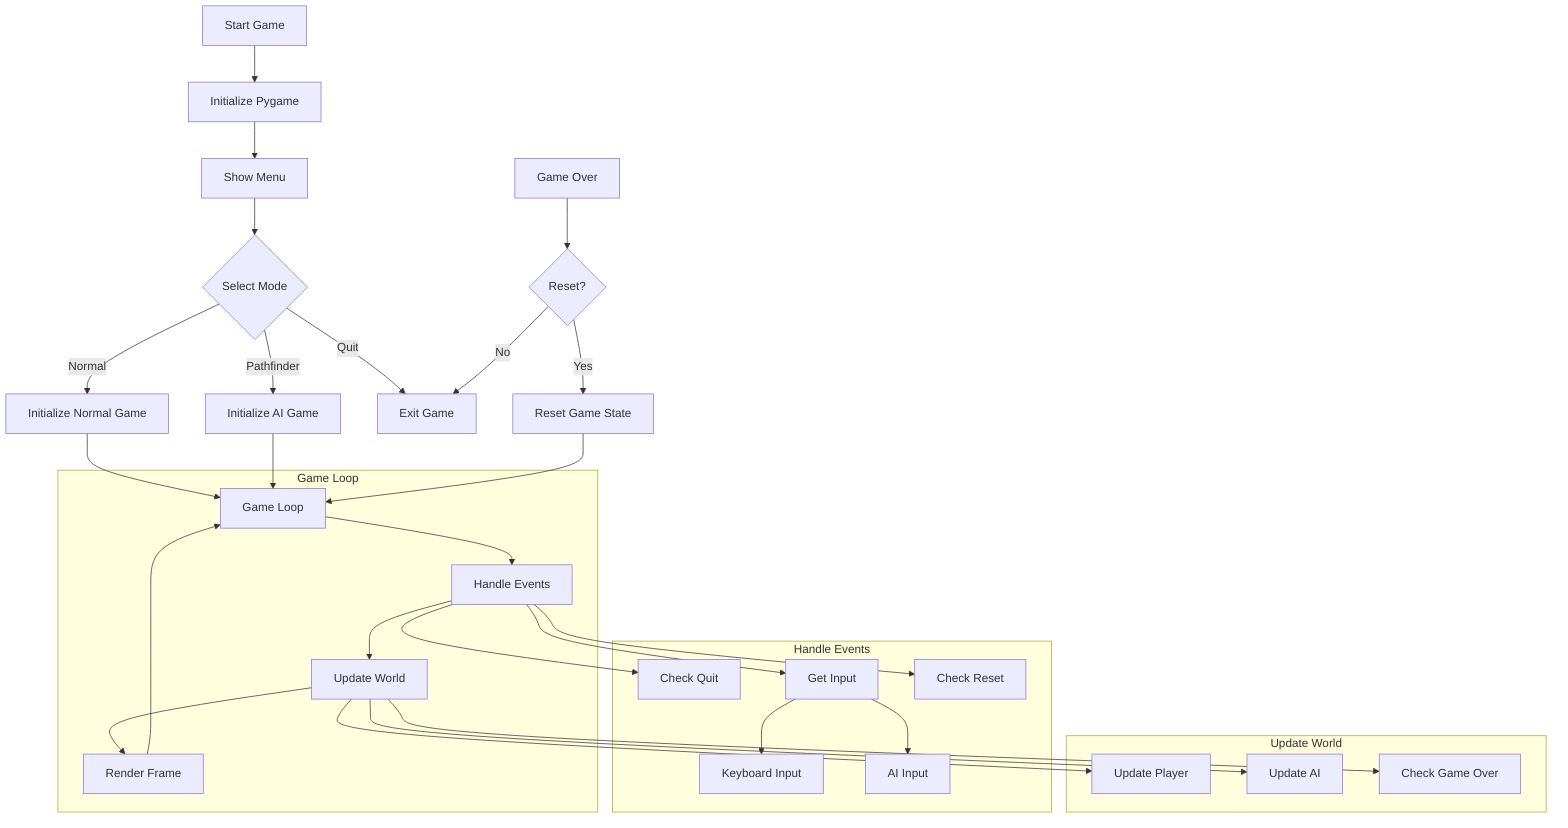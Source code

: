 graph TD
    A[Start Game] --> B[Initialize Pygame]
    B --> C[Show Menu]
    
    C --> D{Select Mode}
    D -->|Normal| E1[Initialize Normal Game]
    D -->|Pathfinder| E2[Initialize AI Game]
    D -->|Quit| Q[Exit Game]
    
    E1 --> F[Game Loop]
    E2 --> F
    
    subgraph Game Loop
        F --> G[Handle Events]
        G --> H[Update World]
        H --> I[Render Frame]
        I --> F
    end
    
    subgraph Handle Events
        G --> G1[Check Quit]
        G --> G2[Get Input]
        G2 --> G2a[Keyboard Input]
        G2 --> G2b[AI Input]
        G --> G3[Check Reset]
    end
    
    subgraph Update World
        H --> H1[Update Player]
        H --> H2[Update AI]
        H --> H3[Check Game Over]
    end
    
    J[Game Over] --> K{Reset?}
    K -->|Yes| L[Reset Game State]
    L --> F
    K -->|No| Q
